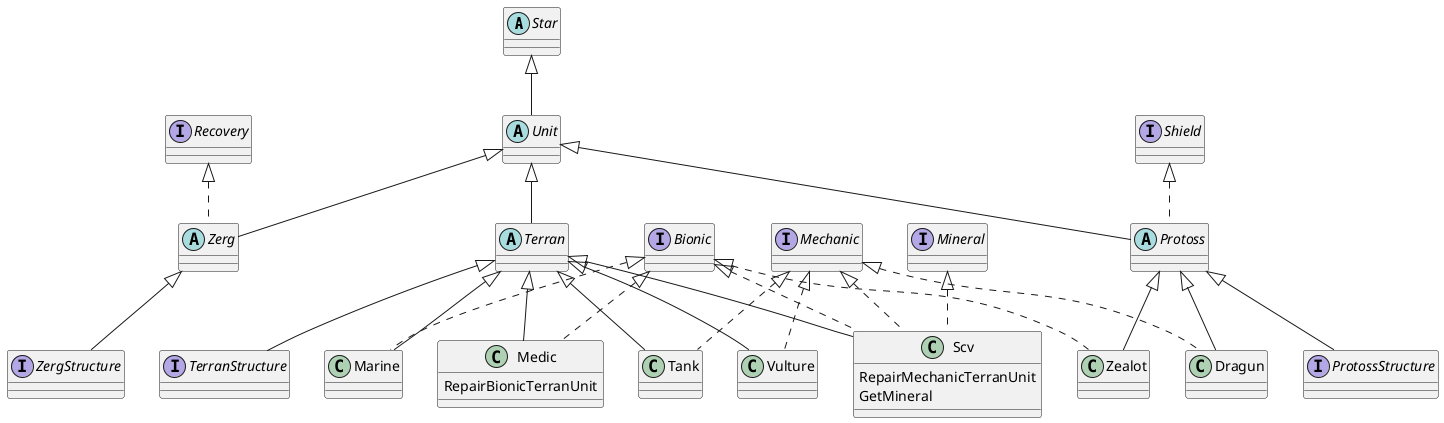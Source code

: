 @startuml starcraft

abstract Star

abstract Zerg extends Unit implements Recovery
abstract Terran extends Unit
abstract Protoss extends Unit implements Shield
abstract Unit extends Star
interface TerranStructure extends Terran
interface ZergStructure extends Zerg
interface ProtossStructure extends Protoss
interface Bionic
interface Mechanic
interface Recovery
interface Shield
interface Mineral


class Marine extends Terran implements Bionic
class Medic extends Terran implements Bionic{
    RepairBionicTerranUnit
}
class Tank extends Terran implements Mechanic
class Vulture extends Terran implements Mechanic
class Scv extends Terran implements Bionic, Mechanic, Mineral{
    RepairMechanicTerranUnit
    GetMineral
}

class Zealot extends Protoss implements Bionic
class Dragun extends Protoss implements Mechanic

@enduml